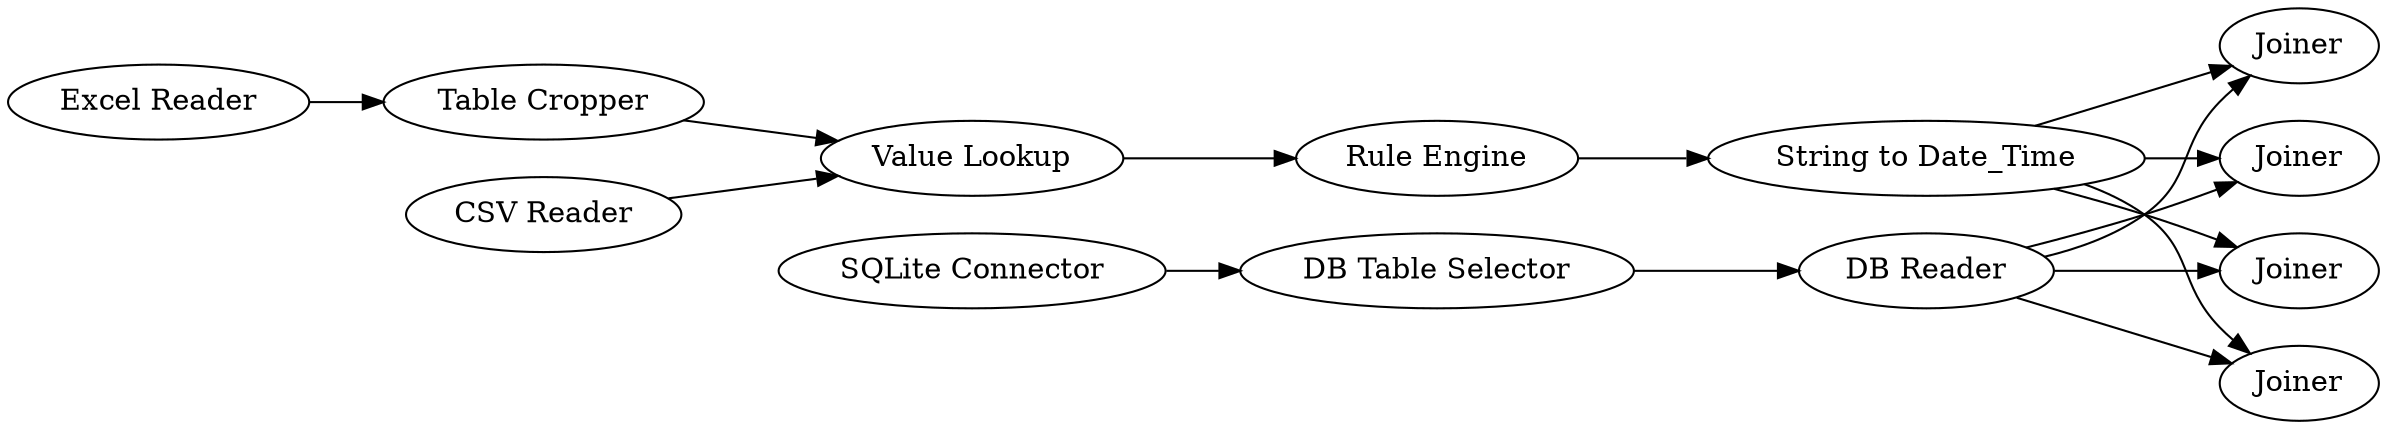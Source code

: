 digraph {
	266 [label="Table Cropper"]
	271 [label="Value Lookup"]
	272 [label="Rule Engine"]
	273 [label="String to Date_Time"]
	368 [label=Joiner]
	403 [label="DB Table Selector"]
	404 [label="DB Reader"]
	406 [label="SQLite Connector"]
	418 [label=Joiner]
	419 [label=Joiner]
	420 [label=Joiner]
	422 [label="CSV Reader"]
	423 [label="Excel Reader"]
	266 -> 271
	271 -> 272
	272 -> 273
	273 -> 368
	273 -> 419
	273 -> 418
	273 -> 420
	403 -> 404
	404 -> 368
	404 -> 420
	404 -> 418
	404 -> 419
	406 -> 403
	422 -> 271
	423 -> 266
	rankdir=LR
}
